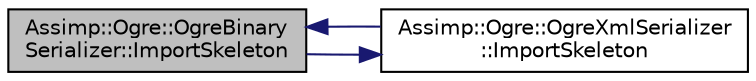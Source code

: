 digraph "Assimp::Ogre::OgreBinarySerializer::ImportSkeleton"
{
  edge [fontname="Helvetica",fontsize="10",labelfontname="Helvetica",labelfontsize="10"];
  node [fontname="Helvetica",fontsize="10",shape=record];
  rankdir="LR";
  Node1 [label="Assimp::Ogre::OgreBinary\lSerializer::ImportSkeleton",height=0.2,width=0.4,color="black", fillcolor="grey75", style="filled", fontcolor="black"];
  Node1 -> Node2 [color="midnightblue",fontsize="10",style="solid"];
  Node2 [label="Assimp::Ogre::OgreXmlSerializer\l::ImportSkeleton",height=0.2,width=0.4,color="black", fillcolor="white", style="filled",URL="$class_assimp_1_1_ogre_1_1_ogre_xml_serializer.html#a8768129eca3de6502e99beca0ad4f2a1",tooltip="Imports skeleton to mesh. "];
  Node2 -> Node1 [color="midnightblue",fontsize="10",style="solid"];
}
